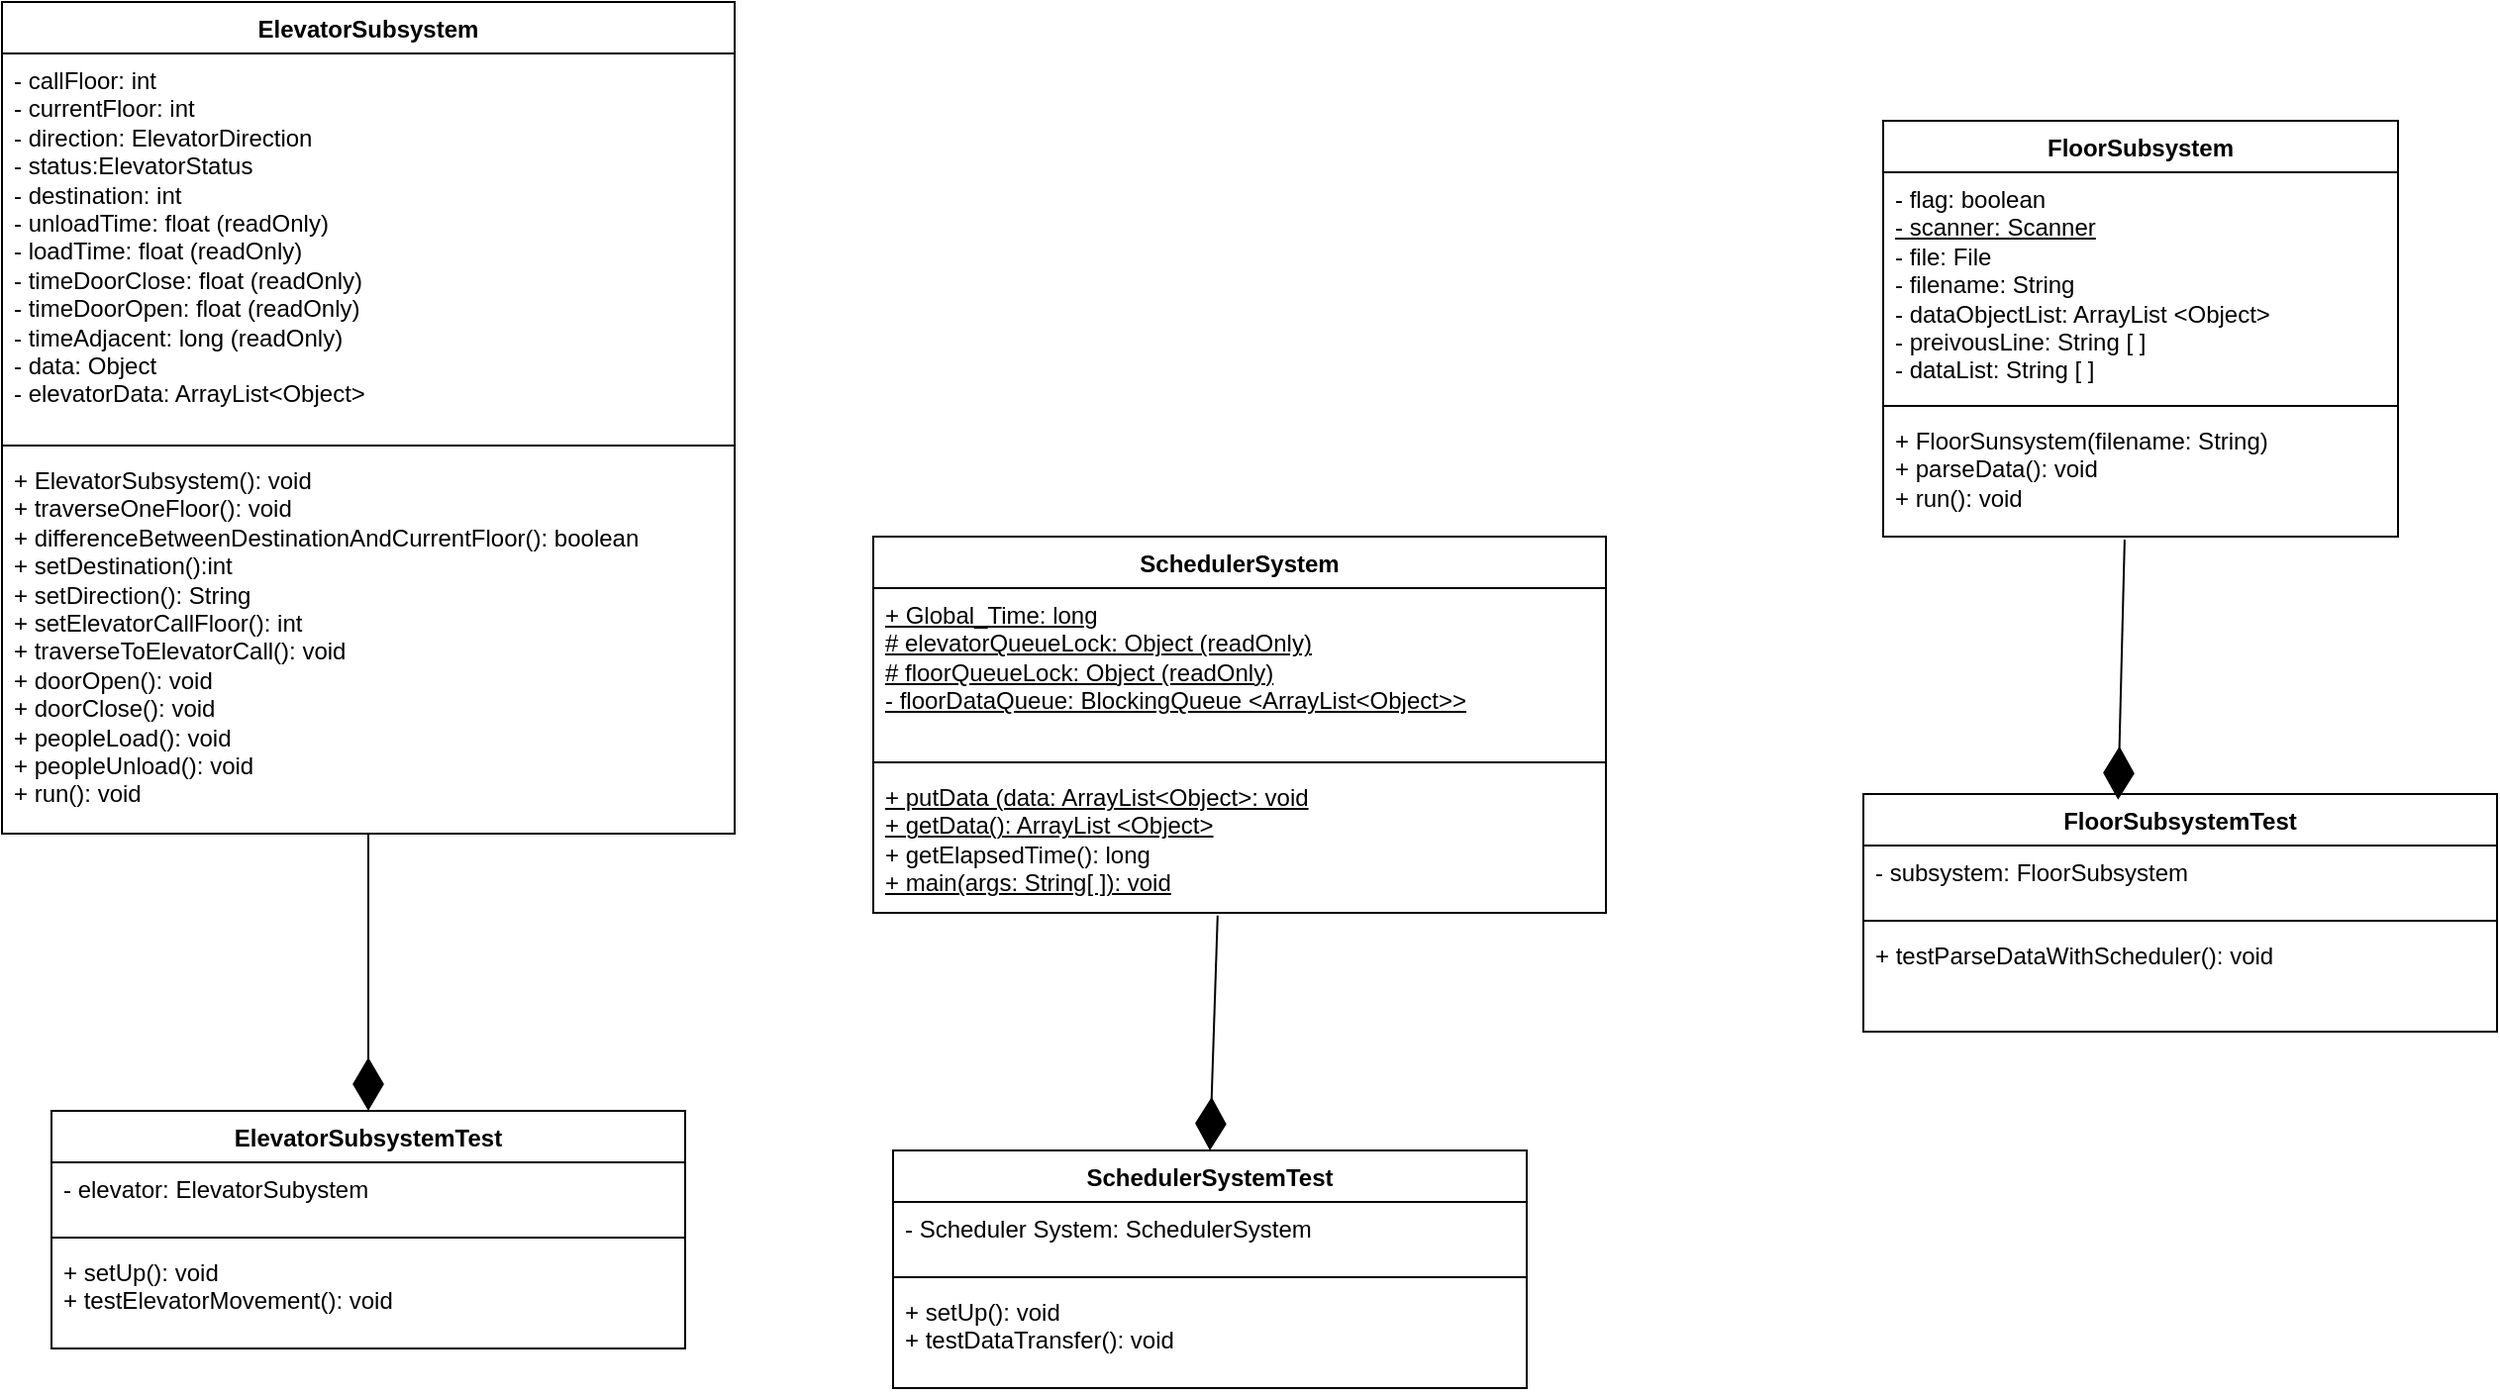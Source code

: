 <mxfile version="23.0.2" type="device">
  <diagram name="Page-1" id="W-hvJWC9LnS0oZOQdCDl">
    <mxGraphModel dx="2558" dy="786" grid="1" gridSize="10" guides="1" tooltips="1" connect="1" arrows="1" fold="1" page="1" pageScale="1" pageWidth="850" pageHeight="1100" math="0" shadow="0">
      <root>
        <mxCell id="0" />
        <mxCell id="1" parent="0" />
        <mxCell id="OUGzcpc-ft89BkLeORVE-1" value="ElevatorSubsystem" style="swimlane;fontStyle=1;align=center;verticalAlign=top;childLayout=stackLayout;horizontal=1;startSize=26;horizontalStack=0;resizeParent=1;resizeParentMax=0;resizeLast=0;collapsible=1;marginBottom=0;whiteSpace=wrap;html=1;" vertex="1" parent="1">
          <mxGeometry x="-50" y="70" width="370" height="420" as="geometry" />
        </mxCell>
        <mxCell id="OUGzcpc-ft89BkLeORVE-2" value="- callFloor: int&lt;br&gt;- currentFloor: int&lt;br&gt;- direction: ElevatorDirection&lt;br&gt;- status:ElevatorStatus&lt;br&gt;- destination: int&lt;br&gt;- unloadTime: float (readOnly)&lt;br&gt;- loadTime: float (readOnly)&lt;br&gt;- timeDoorClose: float (readOnly)&lt;br&gt;- timeDoorOpen: float (readOnly)&lt;br&gt;- timeAdjacent: long (readOnly)&lt;br&gt;- data: Object&lt;br&gt;- elevatorData: ArrayList&amp;lt;Object&amp;gt;&lt;br&gt;" style="text;strokeColor=none;fillColor=none;align=left;verticalAlign=top;spacingLeft=4;spacingRight=4;overflow=hidden;rotatable=0;points=[[0,0.5],[1,0.5]];portConstraint=eastwest;whiteSpace=wrap;html=1;" vertex="1" parent="OUGzcpc-ft89BkLeORVE-1">
          <mxGeometry y="26" width="370" height="194" as="geometry" />
        </mxCell>
        <mxCell id="OUGzcpc-ft89BkLeORVE-3" value="" style="line;strokeWidth=1;fillColor=none;align=left;verticalAlign=middle;spacingTop=-1;spacingLeft=3;spacingRight=3;rotatable=0;labelPosition=right;points=[];portConstraint=eastwest;strokeColor=inherit;" vertex="1" parent="OUGzcpc-ft89BkLeORVE-1">
          <mxGeometry y="220" width="370" height="8" as="geometry" />
        </mxCell>
        <mxCell id="OUGzcpc-ft89BkLeORVE-4" value="+ ElevatorSubsystem(): void&lt;br&gt;+ traverseOneFloor(): void&lt;br&gt;+ differenceBetweenDestinationAndCurrentFloor(): boolean&lt;br&gt;+ setDestination():int&lt;br&gt;+ setDirection(): String&lt;br&gt;+ setElevatorCallFloor(): int&lt;br&gt;+ traverseToElevatorCall(): void&lt;br&gt;+ doorOpen(): void&lt;br&gt;+ doorClose(): void&lt;br&gt;+ peopleLoad(): void&lt;br&gt;+ peopleUnload(): void&lt;br&gt;+ run(): void" style="text;strokeColor=none;fillColor=none;align=left;verticalAlign=top;spacingLeft=4;spacingRight=4;overflow=hidden;rotatable=0;points=[[0,0.5],[1,0.5]];portConstraint=eastwest;whiteSpace=wrap;html=1;" vertex="1" parent="OUGzcpc-ft89BkLeORVE-1">
          <mxGeometry y="228" width="370" height="192" as="geometry" />
        </mxCell>
        <mxCell id="OUGzcpc-ft89BkLeORVE-5" value="SchedulerSystem" style="swimlane;fontStyle=1;align=center;verticalAlign=top;childLayout=stackLayout;horizontal=1;startSize=26;horizontalStack=0;resizeParent=1;resizeParentMax=0;resizeLast=0;collapsible=1;marginBottom=0;whiteSpace=wrap;html=1;" vertex="1" parent="1">
          <mxGeometry x="390" y="340" width="370" height="190" as="geometry" />
        </mxCell>
        <mxCell id="OUGzcpc-ft89BkLeORVE-6" value="&lt;u&gt;+ Global_Time: long&lt;br&gt;# elevatorQueueLock: Object (readOnly)&lt;br&gt;# floorQueueLock: Object (readOnly)&lt;br&gt;- floorDataQueue: BlockingQueue &amp;lt;ArrayList&amp;lt;Object&amp;gt;&amp;gt;&lt;br&gt;&lt;br&gt;&lt;/u&gt;" style="text;strokeColor=none;fillColor=none;align=left;verticalAlign=top;spacingLeft=4;spacingRight=4;overflow=hidden;rotatable=0;points=[[0,0.5],[1,0.5]];portConstraint=eastwest;whiteSpace=wrap;html=1;" vertex="1" parent="OUGzcpc-ft89BkLeORVE-5">
          <mxGeometry y="26" width="370" height="84" as="geometry" />
        </mxCell>
        <mxCell id="OUGzcpc-ft89BkLeORVE-7" value="" style="line;strokeWidth=1;fillColor=none;align=left;verticalAlign=middle;spacingTop=-1;spacingLeft=3;spacingRight=3;rotatable=0;labelPosition=right;points=[];portConstraint=eastwest;strokeColor=inherit;" vertex="1" parent="OUGzcpc-ft89BkLeORVE-5">
          <mxGeometry y="110" width="370" height="8" as="geometry" />
        </mxCell>
        <mxCell id="OUGzcpc-ft89BkLeORVE-8" value="&lt;u&gt;+ putData (data: ArrayList&amp;lt;Object&amp;gt;: void&lt;/u&gt;&lt;br&gt;&lt;u&gt;+ getData(): ArrayList &amp;lt;Object&amp;gt;&lt;/u&gt;&lt;br&gt;+ getElapsedTime(): long&lt;br&gt;&lt;u&gt;+ main(args: String[ ]): void&lt;/u&gt;" style="text;strokeColor=none;fillColor=none;align=left;verticalAlign=top;spacingLeft=4;spacingRight=4;overflow=hidden;rotatable=0;points=[[0,0.5],[1,0.5]];portConstraint=eastwest;whiteSpace=wrap;html=1;" vertex="1" parent="OUGzcpc-ft89BkLeORVE-5">
          <mxGeometry y="118" width="370" height="72" as="geometry" />
        </mxCell>
        <mxCell id="OUGzcpc-ft89BkLeORVE-9" value="FloorSubsystem" style="swimlane;fontStyle=1;align=center;verticalAlign=top;childLayout=stackLayout;horizontal=1;startSize=26;horizontalStack=0;resizeParent=1;resizeParentMax=0;resizeLast=0;collapsible=1;marginBottom=0;whiteSpace=wrap;html=1;" vertex="1" parent="1">
          <mxGeometry x="900" y="130" width="260" height="210" as="geometry" />
        </mxCell>
        <mxCell id="OUGzcpc-ft89BkLeORVE-10" value="- flag: boolean&lt;br&gt;&lt;u&gt;- scanner: Scanner&lt;/u&gt;&lt;br&gt;- file: File&lt;br&gt;- filename: String&lt;br&gt;- dataObjectList: ArrayList &amp;lt;Object&amp;gt;&lt;br&gt;- preivousLine: String [ ]&lt;br&gt;- dataList: String [ ]&lt;br&gt;" style="text;strokeColor=none;fillColor=none;align=left;verticalAlign=top;spacingLeft=4;spacingRight=4;overflow=hidden;rotatable=0;points=[[0,0.5],[1,0.5]];portConstraint=eastwest;whiteSpace=wrap;html=1;" vertex="1" parent="OUGzcpc-ft89BkLeORVE-9">
          <mxGeometry y="26" width="260" height="114" as="geometry" />
        </mxCell>
        <mxCell id="OUGzcpc-ft89BkLeORVE-11" value="" style="line;strokeWidth=1;fillColor=none;align=left;verticalAlign=middle;spacingTop=-1;spacingLeft=3;spacingRight=3;rotatable=0;labelPosition=right;points=[];portConstraint=eastwest;strokeColor=inherit;" vertex="1" parent="OUGzcpc-ft89BkLeORVE-9">
          <mxGeometry y="140" width="260" height="8" as="geometry" />
        </mxCell>
        <mxCell id="OUGzcpc-ft89BkLeORVE-12" value="+ FloorSunsystem(filename: String)&lt;br&gt;+ parseData(): void&lt;br&gt;+ run(): void" style="text;strokeColor=none;fillColor=none;align=left;verticalAlign=top;spacingLeft=4;spacingRight=4;overflow=hidden;rotatable=0;points=[[0,0.5],[1,0.5]];portConstraint=eastwest;whiteSpace=wrap;html=1;" vertex="1" parent="OUGzcpc-ft89BkLeORVE-9">
          <mxGeometry y="148" width="260" height="62" as="geometry" />
        </mxCell>
        <mxCell id="OUGzcpc-ft89BkLeORVE-13" value="SchedulerSystemTest" style="swimlane;fontStyle=1;align=center;verticalAlign=top;childLayout=stackLayout;horizontal=1;startSize=26;horizontalStack=0;resizeParent=1;resizeParentMax=0;resizeLast=0;collapsible=1;marginBottom=0;whiteSpace=wrap;html=1;" vertex="1" parent="1">
          <mxGeometry x="400" y="650" width="320" height="120" as="geometry" />
        </mxCell>
        <mxCell id="OUGzcpc-ft89BkLeORVE-14" value="- Scheduler System: SchedulerSystem" style="text;strokeColor=none;fillColor=none;align=left;verticalAlign=top;spacingLeft=4;spacingRight=4;overflow=hidden;rotatable=0;points=[[0,0.5],[1,0.5]];portConstraint=eastwest;whiteSpace=wrap;html=1;" vertex="1" parent="OUGzcpc-ft89BkLeORVE-13">
          <mxGeometry y="26" width="320" height="34" as="geometry" />
        </mxCell>
        <mxCell id="OUGzcpc-ft89BkLeORVE-15" value="" style="line;strokeWidth=1;fillColor=none;align=left;verticalAlign=middle;spacingTop=-1;spacingLeft=3;spacingRight=3;rotatable=0;labelPosition=right;points=[];portConstraint=eastwest;strokeColor=inherit;" vertex="1" parent="OUGzcpc-ft89BkLeORVE-13">
          <mxGeometry y="60" width="320" height="8" as="geometry" />
        </mxCell>
        <mxCell id="OUGzcpc-ft89BkLeORVE-16" value="+ setUp(): void&lt;br&gt;+ testDataTransfer(): void" style="text;strokeColor=none;fillColor=none;align=left;verticalAlign=top;spacingLeft=4;spacingRight=4;overflow=hidden;rotatable=0;points=[[0,0.5],[1,0.5]];portConstraint=eastwest;whiteSpace=wrap;html=1;" vertex="1" parent="OUGzcpc-ft89BkLeORVE-13">
          <mxGeometry y="68" width="320" height="52" as="geometry" />
        </mxCell>
        <mxCell id="OUGzcpc-ft89BkLeORVE-17" value="" style="endArrow=diamondThin;endFill=1;endSize=24;html=1;rounded=0;exitX=0.47;exitY=1.019;exitDx=0;exitDy=0;exitPerimeter=0;entryX=0.5;entryY=0;entryDx=0;entryDy=0;" edge="1" parent="1" source="OUGzcpc-ft89BkLeORVE-8" target="OUGzcpc-ft89BkLeORVE-13">
          <mxGeometry width="160" relative="1" as="geometry">
            <mxPoint x="610" y="520" as="sourcePoint" />
            <mxPoint x="770" y="520" as="targetPoint" />
          </mxGeometry>
        </mxCell>
        <mxCell id="OUGzcpc-ft89BkLeORVE-18" value="FloorSubsystemTest" style="swimlane;fontStyle=1;align=center;verticalAlign=top;childLayout=stackLayout;horizontal=1;startSize=26;horizontalStack=0;resizeParent=1;resizeParentMax=0;resizeLast=0;collapsible=1;marginBottom=0;whiteSpace=wrap;html=1;" vertex="1" parent="1">
          <mxGeometry x="890" y="470" width="320" height="120" as="geometry" />
        </mxCell>
        <mxCell id="OUGzcpc-ft89BkLeORVE-19" value="- subsystem: FloorSubsystem" style="text;strokeColor=none;fillColor=none;align=left;verticalAlign=top;spacingLeft=4;spacingRight=4;overflow=hidden;rotatable=0;points=[[0,0.5],[1,0.5]];portConstraint=eastwest;whiteSpace=wrap;html=1;" vertex="1" parent="OUGzcpc-ft89BkLeORVE-18">
          <mxGeometry y="26" width="320" height="34" as="geometry" />
        </mxCell>
        <mxCell id="OUGzcpc-ft89BkLeORVE-20" value="" style="line;strokeWidth=1;fillColor=none;align=left;verticalAlign=middle;spacingTop=-1;spacingLeft=3;spacingRight=3;rotatable=0;labelPosition=right;points=[];portConstraint=eastwest;strokeColor=inherit;" vertex="1" parent="OUGzcpc-ft89BkLeORVE-18">
          <mxGeometry y="60" width="320" height="8" as="geometry" />
        </mxCell>
        <mxCell id="OUGzcpc-ft89BkLeORVE-21" value="+ testParseDataWithScheduler(): void" style="text;strokeColor=none;fillColor=none;align=left;verticalAlign=top;spacingLeft=4;spacingRight=4;overflow=hidden;rotatable=0;points=[[0,0.5],[1,0.5]];portConstraint=eastwest;whiteSpace=wrap;html=1;" vertex="1" parent="OUGzcpc-ft89BkLeORVE-18">
          <mxGeometry y="68" width="320" height="52" as="geometry" />
        </mxCell>
        <mxCell id="OUGzcpc-ft89BkLeORVE-22" value="ElevatorSubsystemTest" style="swimlane;fontStyle=1;align=center;verticalAlign=top;childLayout=stackLayout;horizontal=1;startSize=26;horizontalStack=0;resizeParent=1;resizeParentMax=0;resizeLast=0;collapsible=1;marginBottom=0;whiteSpace=wrap;html=1;" vertex="1" parent="1">
          <mxGeometry x="-25" y="630" width="320" height="120" as="geometry" />
        </mxCell>
        <mxCell id="OUGzcpc-ft89BkLeORVE-23" value="- elevator: ElevatorSubystem" style="text;strokeColor=none;fillColor=none;align=left;verticalAlign=top;spacingLeft=4;spacingRight=4;overflow=hidden;rotatable=0;points=[[0,0.5],[1,0.5]];portConstraint=eastwest;whiteSpace=wrap;html=1;" vertex="1" parent="OUGzcpc-ft89BkLeORVE-22">
          <mxGeometry y="26" width="320" height="34" as="geometry" />
        </mxCell>
        <mxCell id="OUGzcpc-ft89BkLeORVE-24" value="" style="line;strokeWidth=1;fillColor=none;align=left;verticalAlign=middle;spacingTop=-1;spacingLeft=3;spacingRight=3;rotatable=0;labelPosition=right;points=[];portConstraint=eastwest;strokeColor=inherit;" vertex="1" parent="OUGzcpc-ft89BkLeORVE-22">
          <mxGeometry y="60" width="320" height="8" as="geometry" />
        </mxCell>
        <mxCell id="OUGzcpc-ft89BkLeORVE-25" value="+ setUp(): void&lt;br&gt;+ testElevatorMovement(): void" style="text;strokeColor=none;fillColor=none;align=left;verticalAlign=top;spacingLeft=4;spacingRight=4;overflow=hidden;rotatable=0;points=[[0,0.5],[1,0.5]];portConstraint=eastwest;whiteSpace=wrap;html=1;" vertex="1" parent="OUGzcpc-ft89BkLeORVE-22">
          <mxGeometry y="68" width="320" height="52" as="geometry" />
        </mxCell>
        <mxCell id="OUGzcpc-ft89BkLeORVE-26" value="" style="endArrow=diamondThin;endFill=1;endSize=24;html=1;rounded=0;entryX=0.5;entryY=0;entryDx=0;entryDy=0;" edge="1" parent="1" source="OUGzcpc-ft89BkLeORVE-4" target="OUGzcpc-ft89BkLeORVE-22">
          <mxGeometry width="160" relative="1" as="geometry">
            <mxPoint x="-50" y="530" as="sourcePoint" />
            <mxPoint x="120" y="620" as="targetPoint" />
          </mxGeometry>
        </mxCell>
        <mxCell id="OUGzcpc-ft89BkLeORVE-27" value="" style="endArrow=diamondThin;endFill=1;endSize=24;html=1;rounded=0;exitX=0.469;exitY=1.025;exitDx=0;exitDy=0;exitPerimeter=0;entryX=0.402;entryY=0.024;entryDx=0;entryDy=0;entryPerimeter=0;" edge="1" parent="1" source="OUGzcpc-ft89BkLeORVE-12" target="OUGzcpc-ft89BkLeORVE-18">
          <mxGeometry width="160" relative="1" as="geometry">
            <mxPoint x="970" y="510" as="sourcePoint" />
            <mxPoint x="1130" y="510" as="targetPoint" />
          </mxGeometry>
        </mxCell>
      </root>
    </mxGraphModel>
  </diagram>
</mxfile>
